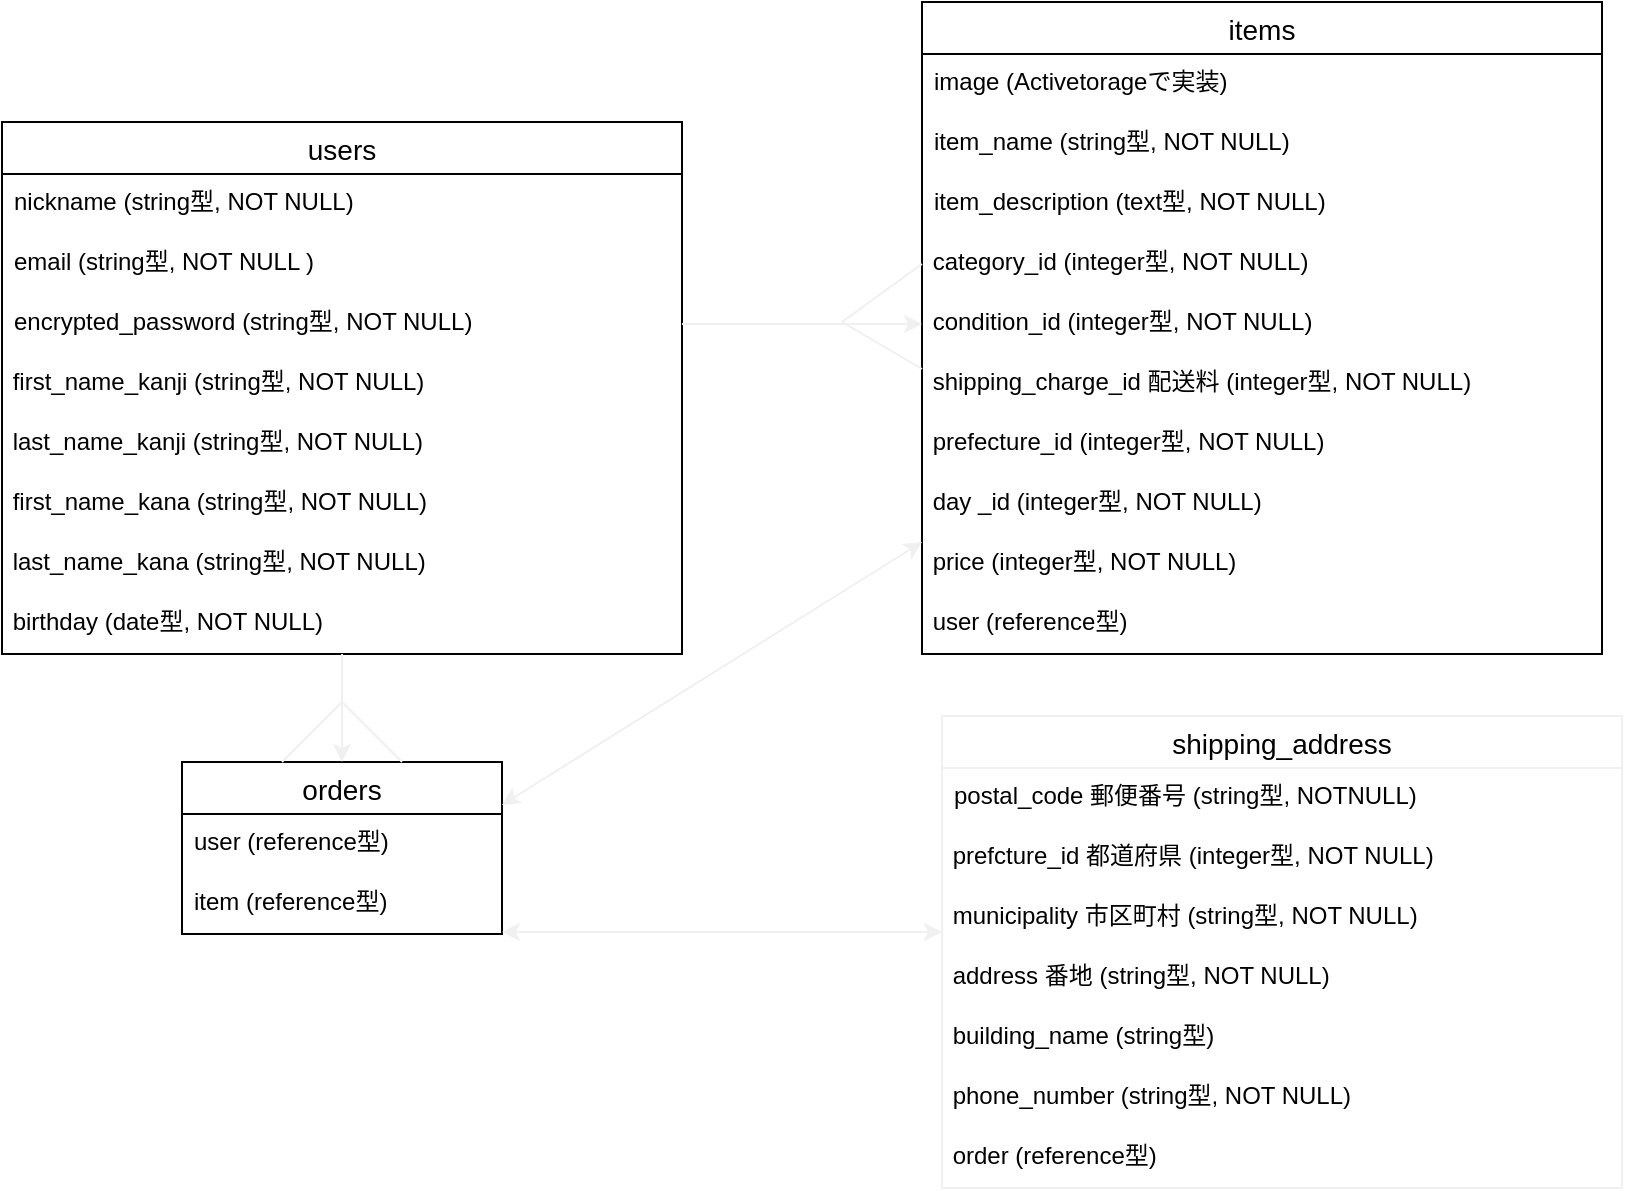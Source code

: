 <mxfile>
    <diagram id="I7Pi2ag__ntoPC5-HleL" name="ページ1">
        <mxGraphModel dx="997" dy="627" grid="1" gridSize="10" guides="1" tooltips="1" connect="1" arrows="1" fold="1" page="1" pageScale="1" pageWidth="827" pageHeight="1169" math="0" shadow="0">
            <root>
                <mxCell id="0"/>
                <mxCell id="1" parent="0"/>
                <mxCell id="-frw_odoSuCOF0KCN4YX-14" value="users" style="swimlane;fontStyle=0;childLayout=stackLayout;horizontal=1;startSize=26;horizontalStack=0;resizeParent=1;resizeParentMax=0;resizeLast=0;collapsible=1;marginBottom=0;align=center;fontSize=14;" vertex="1" parent="1">
                    <mxGeometry x="10" y="110" width="340" height="266" as="geometry"/>
                </mxCell>
                <mxCell id="-frw_odoSuCOF0KCN4YX-15" value="nickname (string型, NOT NULL)&#10;　　" style="text;strokeColor=none;fillColor=none;spacingLeft=4;spacingRight=4;overflow=hidden;rotatable=0;points=[[0,0.5],[1,0.5]];portConstraint=eastwest;fontSize=12;" vertex="1" parent="-frw_odoSuCOF0KCN4YX-14">
                    <mxGeometry y="26" width="340" height="30" as="geometry"/>
                </mxCell>
                <mxCell id="-frw_odoSuCOF0KCN4YX-16" value="email (string型, NOT NULL )" style="text;strokeColor=none;fillColor=none;spacingLeft=4;spacingRight=4;overflow=hidden;rotatable=0;points=[[0,0.5],[1,0.5]];portConstraint=eastwest;fontSize=12;" vertex="1" parent="-frw_odoSuCOF0KCN4YX-14">
                    <mxGeometry y="56" width="340" height="30" as="geometry"/>
                </mxCell>
                <mxCell id="-frw_odoSuCOF0KCN4YX-17" value="encrypted_password (string型, NOT NULL)&#10;&#10;" style="text;strokeColor=none;fillColor=none;spacingLeft=4;spacingRight=4;overflow=hidden;rotatable=0;points=[[0,0.5],[1,0.5]];portConstraint=eastwest;fontSize=12;" vertex="1" parent="-frw_odoSuCOF0KCN4YX-14">
                    <mxGeometry y="86" width="340" height="30" as="geometry"/>
                </mxCell>
                <mxCell id="-frw_odoSuCOF0KCN4YX-60" value=" first_name_kanji (string型, NOT NULL)" style="rounded=0;strokeColor=none;fillColor=none;labelPosition=center;verticalLabelPosition=middle;align=left;verticalAlign=top;" vertex="1" parent="-frw_odoSuCOF0KCN4YX-14">
                    <mxGeometry y="116" width="340" height="30" as="geometry"/>
                </mxCell>
                <mxCell id="-frw_odoSuCOF0KCN4YX-106" value=" last_name_kanji (string型, NOT NULL)" style="rounded=0;strokeColor=none;fillColor=none;labelPosition=center;verticalLabelPosition=middle;align=left;verticalAlign=top;" vertex="1" parent="-frw_odoSuCOF0KCN4YX-14">
                    <mxGeometry y="146" width="340" height="30" as="geometry"/>
                </mxCell>
                <mxCell id="-frw_odoSuCOF0KCN4YX-107" value=" first_name_kana (string型, NOT NULL)" style="rounded=0;fillColor=none;align=left;verticalAlign=top;strokeColor=none;" vertex="1" parent="-frw_odoSuCOF0KCN4YX-14">
                    <mxGeometry y="176" width="340" height="30" as="geometry"/>
                </mxCell>
                <mxCell id="-frw_odoSuCOF0KCN4YX-61" value=" last_name_kana (string型, NOT NULL)" style="rounded=0;fillColor=none;align=left;verticalAlign=top;strokeColor=none;" vertex="1" parent="-frw_odoSuCOF0KCN4YX-14">
                    <mxGeometry y="206" width="340" height="30" as="geometry"/>
                </mxCell>
                <mxCell id="-frw_odoSuCOF0KCN4YX-62" value="&amp;nbsp;birthday (date型, NOT NULL)" style="rounded=0;whiteSpace=wrap;html=1;fillColor=none;align=left;verticalAlign=top;strokeColor=none;" vertex="1" parent="-frw_odoSuCOF0KCN4YX-14">
                    <mxGeometry y="236" width="340" height="30" as="geometry"/>
                </mxCell>
                <mxCell id="-frw_odoSuCOF0KCN4YX-35" value="orders" style="swimlane;fontStyle=0;childLayout=stackLayout;horizontal=1;startSize=26;horizontalStack=0;resizeParent=1;resizeParentMax=0;resizeLast=0;collapsible=1;marginBottom=0;align=center;fontSize=14;" vertex="1" parent="1">
                    <mxGeometry x="100" y="430" width="160" height="86" as="geometry"/>
                </mxCell>
                <mxCell id="-frw_odoSuCOF0KCN4YX-36" value="user (reference型)&#10;" style="text;strokeColor=none;fillColor=none;spacingLeft=4;spacingRight=4;overflow=hidden;rotatable=0;points=[[0,0.5],[1,0.5]];portConstraint=eastwest;fontSize=12;" vertex="1" parent="-frw_odoSuCOF0KCN4YX-35">
                    <mxGeometry y="26" width="160" height="30" as="geometry"/>
                </mxCell>
                <mxCell id="-frw_odoSuCOF0KCN4YX-37" value="item (reference型)" style="text;strokeColor=none;fillColor=none;spacingLeft=4;spacingRight=4;overflow=hidden;rotatable=0;points=[[0,0.5],[1,0.5]];portConstraint=eastwest;fontSize=12;" vertex="1" parent="-frw_odoSuCOF0KCN4YX-35">
                    <mxGeometry y="56" width="160" height="30" as="geometry"/>
                </mxCell>
                <mxCell id="-frw_odoSuCOF0KCN4YX-67" value="items" style="swimlane;fontStyle=0;childLayout=stackLayout;horizontal=1;startSize=26;horizontalStack=0;resizeParent=1;resizeParentMax=0;resizeLast=0;collapsible=1;marginBottom=0;align=center;fontSize=14;" vertex="1" parent="1">
                    <mxGeometry x="470" y="50" width="340" height="326" as="geometry"/>
                </mxCell>
                <mxCell id="-frw_odoSuCOF0KCN4YX-68" value="image (Activetorageで実装)" style="text;strokeColor=none;fillColor=none;spacingLeft=4;spacingRight=4;overflow=hidden;rotatable=0;points=[[0,0.5],[1,0.5]];portConstraint=eastwest;fontSize=12;" vertex="1" parent="-frw_odoSuCOF0KCN4YX-67">
                    <mxGeometry y="26" width="340" height="30" as="geometry"/>
                </mxCell>
                <mxCell id="-frw_odoSuCOF0KCN4YX-69" value="item_name (string型, NOT NULL)&#10;" style="text;strokeColor=none;fillColor=none;spacingLeft=4;spacingRight=4;overflow=hidden;rotatable=0;points=[[0,0.5],[1,0.5]];portConstraint=eastwest;fontSize=12;" vertex="1" parent="-frw_odoSuCOF0KCN4YX-67">
                    <mxGeometry y="56" width="340" height="30" as="geometry"/>
                </mxCell>
                <mxCell id="-frw_odoSuCOF0KCN4YX-70" value="item_description (text型, NOT NULL)" style="text;strokeColor=none;fillColor=none;spacingLeft=4;spacingRight=4;overflow=hidden;rotatable=0;points=[[0,0.5],[1,0.5]];portConstraint=eastwest;fontSize=12;" vertex="1" parent="-frw_odoSuCOF0KCN4YX-67">
                    <mxGeometry y="86" width="340" height="30" as="geometry"/>
                </mxCell>
                <mxCell id="-frw_odoSuCOF0KCN4YX-71" value=" category_id (integer型, NOT NULL)&#10;" style="rounded=0;strokeColor=none;fillColor=none;labelPosition=center;verticalLabelPosition=middle;align=left;verticalAlign=top;" vertex="1" parent="-frw_odoSuCOF0KCN4YX-67">
                    <mxGeometry y="116" width="340" height="30" as="geometry"/>
                </mxCell>
                <mxCell id="-frw_odoSuCOF0KCN4YX-72" value=" condition_id (integer型, NOT NULL)&#10;" style="rounded=0;fillColor=none;align=left;verticalAlign=top;strokeColor=none;" vertex="1" parent="-frw_odoSuCOF0KCN4YX-67">
                    <mxGeometry y="146" width="340" height="30" as="geometry"/>
                </mxCell>
                <mxCell id="-frw_odoSuCOF0KCN4YX-73" value="&amp;nbsp;shipping_charge_id 配送料 (integer型, NOT NULL)&lt;div style=&quot;padding: 0px ; margin: 0px&quot;&gt;&lt;br style=&quot;padding: 0px ; margin: 0px&quot;&gt;&lt;/div&gt;" style="rounded=0;whiteSpace=wrap;html=1;fillColor=none;align=left;verticalAlign=top;strokeColor=none;" vertex="1" parent="-frw_odoSuCOF0KCN4YX-67">
                    <mxGeometry y="176" width="340" height="30" as="geometry"/>
                </mxCell>
                <mxCell id="-frw_odoSuCOF0KCN4YX-74" value="&amp;nbsp;prefecture_id (integer型, NOT NULL)&lt;div style=&quot;padding: 0px ; margin: 0px&quot;&gt;&lt;br style=&quot;padding: 0px ; margin: 0px&quot;&gt;&lt;/div&gt;" style="rounded=0;whiteSpace=wrap;html=1;fillColor=none;align=left;verticalAlign=top;strokeColor=none;" vertex="1" parent="-frw_odoSuCOF0KCN4YX-67">
                    <mxGeometry y="206" width="340" height="30" as="geometry"/>
                </mxCell>
                <mxCell id="-frw_odoSuCOF0KCN4YX-75" value="&amp;nbsp;day _id (integer型, NOT NULL)&lt;div style=&quot;padding: 0px ; margin: 0px&quot;&gt;&lt;br style=&quot;padding: 0px ; margin: 0px&quot;&gt;&lt;/div&gt;" style="rounded=0;whiteSpace=wrap;html=1;fillColor=none;align=left;verticalAlign=top;strokeColor=none;" vertex="1" parent="-frw_odoSuCOF0KCN4YX-67">
                    <mxGeometry y="236" width="340" height="30" as="geometry"/>
                </mxCell>
                <mxCell id="-frw_odoSuCOF0KCN4YX-76" value="&amp;nbsp;price (integer型, NOT NULL)" style="rounded=0;whiteSpace=wrap;html=1;fillColor=none;align=left;verticalAlign=top;strokeColor=none;" vertex="1" parent="-frw_odoSuCOF0KCN4YX-67">
                    <mxGeometry y="266" width="340" height="30" as="geometry"/>
                </mxCell>
                <mxCell id="-frw_odoSuCOF0KCN4YX-77" value="&amp;nbsp;user (reference型)" style="rounded=0;whiteSpace=wrap;html=1;fillColor=none;align=left;verticalAlign=top;strokeColor=none;" vertex="1" parent="-frw_odoSuCOF0KCN4YX-67">
                    <mxGeometry y="296" width="340" height="30" as="geometry"/>
                </mxCell>
                <mxCell id="-frw_odoSuCOF0KCN4YX-78" value="shipping_address" style="swimlane;fontStyle=0;childLayout=stackLayout;horizontal=1;startSize=26;horizontalStack=0;resizeParent=1;resizeParentMax=0;resizeLast=0;collapsible=1;marginBottom=0;align=center;fontSize=14;strokeColor=#F0F0F0;" vertex="1" parent="1">
                    <mxGeometry x="480" y="407" width="340" height="236" as="geometry"/>
                </mxCell>
                <mxCell id="-frw_odoSuCOF0KCN4YX-81" value="postal_code 郵便番号 (string型, NOTNULL)" style="text;strokeColor=none;fillColor=none;spacingLeft=4;spacingRight=4;overflow=hidden;rotatable=0;points=[[0,0.5],[1,0.5]];portConstraint=eastwest;fontSize=12;" vertex="1" parent="-frw_odoSuCOF0KCN4YX-78">
                    <mxGeometry y="26" width="340" height="30" as="geometry"/>
                </mxCell>
                <mxCell id="-frw_odoSuCOF0KCN4YX-82" value=" prefcture_id 都道府県 (integer型, NOT NULL)" style="rounded=0;strokeColor=none;fillColor=none;labelPosition=center;verticalLabelPosition=middle;align=left;verticalAlign=top;" vertex="1" parent="-frw_odoSuCOF0KCN4YX-78">
                    <mxGeometry y="56" width="340" height="30" as="geometry"/>
                </mxCell>
                <mxCell id="-frw_odoSuCOF0KCN4YX-83" value=" municipality 市区町村 (string型, NOT NULL)" style="rounded=0;fillColor=none;align=left;verticalAlign=top;strokeColor=none;" vertex="1" parent="-frw_odoSuCOF0KCN4YX-78">
                    <mxGeometry y="86" width="340" height="30" as="geometry"/>
                </mxCell>
                <mxCell id="-frw_odoSuCOF0KCN4YX-84" value="&amp;nbsp;address 番地 (string型, NOT NULL)" style="rounded=0;whiteSpace=wrap;html=1;fillColor=none;align=left;verticalAlign=top;strokeColor=none;" vertex="1" parent="-frw_odoSuCOF0KCN4YX-78">
                    <mxGeometry y="116" width="340" height="30" as="geometry"/>
                </mxCell>
                <mxCell id="-frw_odoSuCOF0KCN4YX-85" value="&amp;nbsp;building_name (string型)" style="rounded=0;whiteSpace=wrap;html=1;fillColor=none;align=left;verticalAlign=top;strokeColor=none;" vertex="1" parent="-frw_odoSuCOF0KCN4YX-78">
                    <mxGeometry y="146" width="340" height="30" as="geometry"/>
                </mxCell>
                <mxCell id="-frw_odoSuCOF0KCN4YX-86" value="&amp;nbsp;phone_number (string型, NOT NULL)" style="rounded=0;whiteSpace=wrap;html=1;fillColor=none;align=left;verticalAlign=top;strokeColor=none;" vertex="1" parent="-frw_odoSuCOF0KCN4YX-78">
                    <mxGeometry y="176" width="340" height="30" as="geometry"/>
                </mxCell>
                <mxCell id="-frw_odoSuCOF0KCN4YX-87" value="&amp;nbsp;order (reference型)" style="rounded=0;whiteSpace=wrap;html=1;fillColor=none;align=left;verticalAlign=top;strokeColor=none;" vertex="1" parent="-frw_odoSuCOF0KCN4YX-78">
                    <mxGeometry y="206" width="340" height="30" as="geometry"/>
                </mxCell>
                <mxCell id="-frw_odoSuCOF0KCN4YX-92" style="edgeStyle=orthogonalEdgeStyle;rounded=0;orthogonalLoop=1;jettySize=auto;html=1;exitX=1;exitY=0.5;exitDx=0;exitDy=0;entryX=0;entryY=0.5;entryDx=0;entryDy=0;strokeColor=#F0F0F0;" edge="1" parent="1" source="-frw_odoSuCOF0KCN4YX-17" target="-frw_odoSuCOF0KCN4YX-72">
                    <mxGeometry relative="1" as="geometry"/>
                </mxCell>
                <mxCell id="-frw_odoSuCOF0KCN4YX-93" style="edgeStyle=orthogonalEdgeStyle;rounded=0;orthogonalLoop=1;jettySize=auto;html=1;exitX=0.5;exitY=1;exitDx=0;exitDy=0;strokeColor=#F0F0F0;" edge="1" parent="1" source="-frw_odoSuCOF0KCN4YX-62" target="-frw_odoSuCOF0KCN4YX-35">
                    <mxGeometry relative="1" as="geometry"/>
                </mxCell>
                <mxCell id="-frw_odoSuCOF0KCN4YX-97" value="" style="endArrow=none;html=1;strokeColor=#F0F0F0;entryX=0;entryY=0.5;entryDx=0;entryDy=0;" edge="1" parent="1" target="-frw_odoSuCOF0KCN4YX-71">
                    <mxGeometry width="50" height="50" relative="1" as="geometry">
                        <mxPoint x="430" y="210" as="sourcePoint"/>
                        <mxPoint x="490" y="170" as="targetPoint"/>
                    </mxGeometry>
                </mxCell>
                <mxCell id="-frw_odoSuCOF0KCN4YX-98" value="" style="endArrow=none;html=1;strokeColor=#F0F0F0;exitX=0;exitY=0.25;exitDx=0;exitDy=0;" edge="1" parent="1" source="-frw_odoSuCOF0KCN4YX-73">
                    <mxGeometry width="50" height="50" relative="1" as="geometry">
                        <mxPoint x="460" y="240" as="sourcePoint"/>
                        <mxPoint x="430" y="210" as="targetPoint"/>
                    </mxGeometry>
                </mxCell>
                <mxCell id="-frw_odoSuCOF0KCN4YX-99" value="" style="endArrow=none;html=1;strokeColor=#F0F0F0;" edge="1" parent="1">
                    <mxGeometry width="50" height="50" relative="1" as="geometry">
                        <mxPoint x="150" y="430" as="sourcePoint"/>
                        <mxPoint x="180" y="400" as="targetPoint"/>
                    </mxGeometry>
                </mxCell>
                <mxCell id="-frw_odoSuCOF0KCN4YX-100" value="" style="endArrow=none;html=1;strokeColor=#F0F0F0;" edge="1" parent="1">
                    <mxGeometry width="50" height="50" relative="1" as="geometry">
                        <mxPoint x="210" y="430" as="sourcePoint"/>
                        <mxPoint x="180" y="400" as="targetPoint"/>
                    </mxGeometry>
                </mxCell>
                <mxCell id="-frw_odoSuCOF0KCN4YX-101" value="" style="endArrow=classic;startArrow=classic;html=1;strokeColor=#F0F0F0;exitX=1;exitY=0.25;exitDx=0;exitDy=0;" edge="1" parent="1" source="-frw_odoSuCOF0KCN4YX-35">
                    <mxGeometry width="50" height="50" relative="1" as="geometry">
                        <mxPoint x="420" y="370" as="sourcePoint"/>
                        <mxPoint x="470" y="320" as="targetPoint"/>
                    </mxGeometry>
                </mxCell>
                <mxCell id="-frw_odoSuCOF0KCN4YX-102" value="" style="endArrow=classic;startArrow=classic;html=1;strokeColor=#F0F0F0;" edge="1" parent="1">
                    <mxGeometry width="50" height="50" relative="1" as="geometry">
                        <mxPoint x="260" y="515" as="sourcePoint"/>
                        <mxPoint x="480" y="515" as="targetPoint"/>
                    </mxGeometry>
                </mxCell>
            </root>
        </mxGraphModel>
    </diagram>
</mxfile>